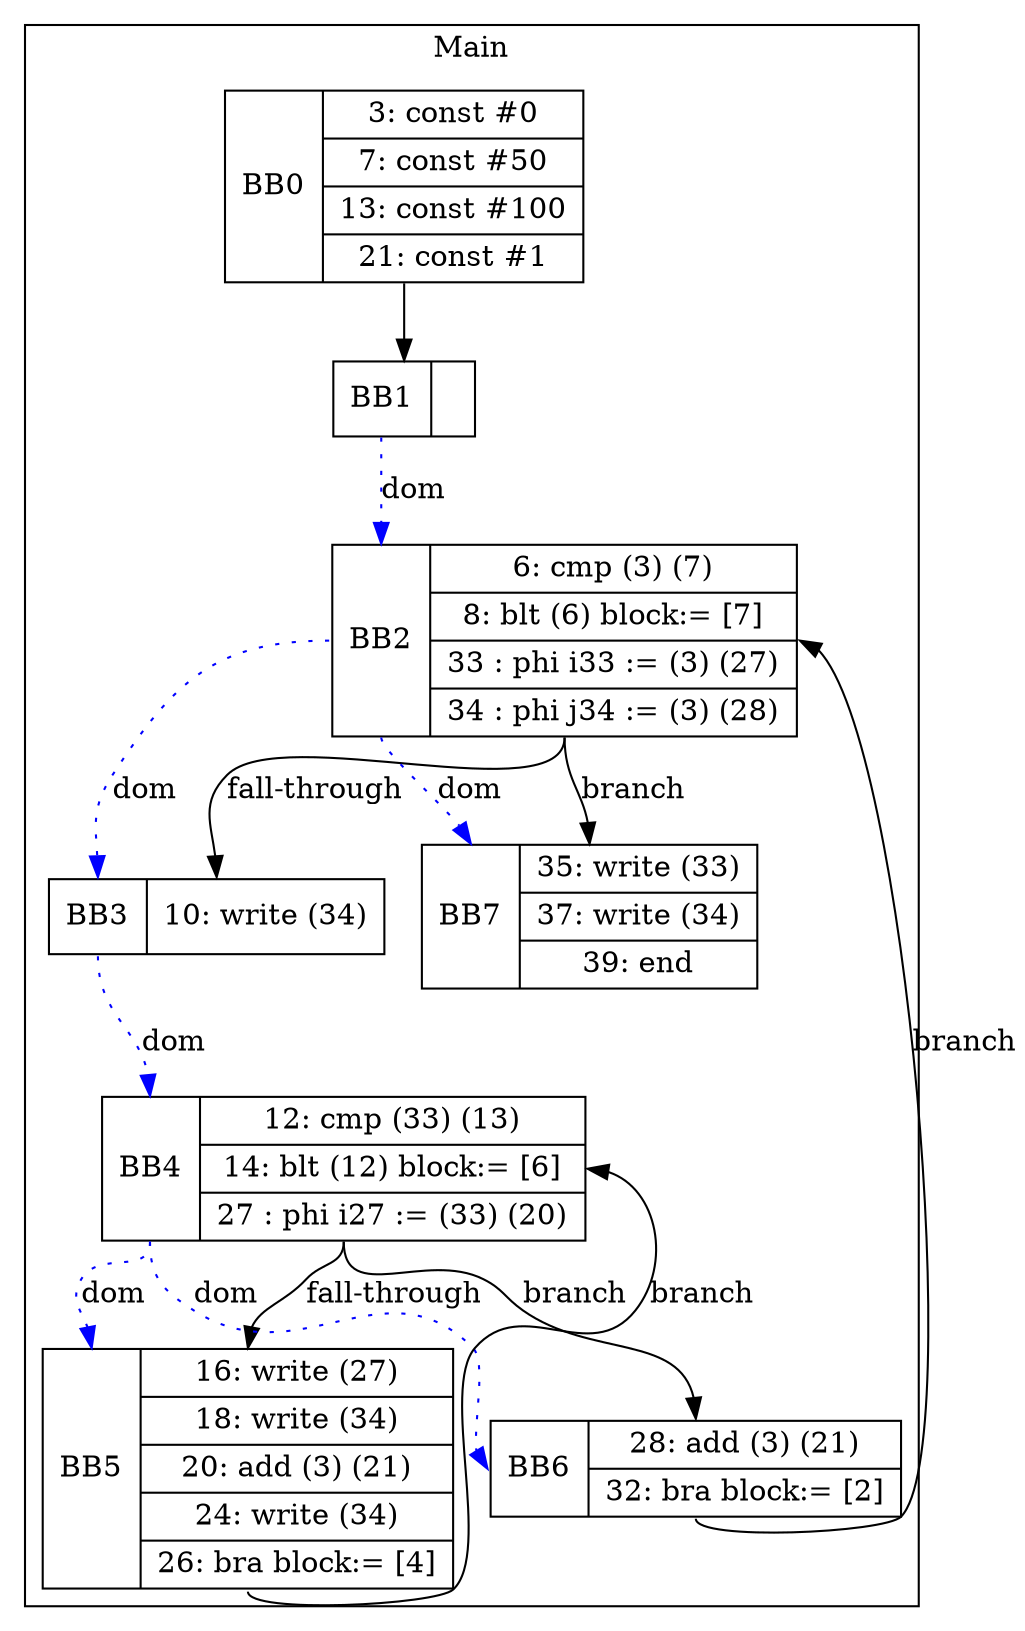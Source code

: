 digraph G {
node [shape=record];
subgraph cluster_main{
label = "Main";
BB0 [shape=record, label="<b>BB0|{3: const #0|7: const #50|13: const #100|21: const #1}"];
BB1 [shape=record, label="<b>BB1|}"];
BB2 [shape=record, label="<b>BB2|{6: cmp (3) (7)|8: blt (6) block:= [7]|33 : phi i33 := (3) (27)|34 : phi j34 := (3) (28)}"];
BB3 [shape=record, label="<b>BB3|{10: write (34)}"];
BB4 [shape=record, label="<b>BB4|{12: cmp (33) (13)|14: blt (12) block:= [6]|27 : phi i27 := (33) (20)}"];
BB5 [shape=record, label="<b>BB5|{16: write (27)|18: write (34)|20: add (3) (21)|24: write (34)|26: bra block:= [4]}"];
BB6 [shape=record, label="<b>BB6|{28: add (3) (21)|32: bra block:= [2]}"];
BB7 [shape=record, label="<b>BB7|{35: write (33)|37: write (34)|39: end}"];
}
BB0:s -> BB1:n ;
BB1:b -> BB2:b [color=blue, style=dotted, label="dom"];
BB3:b -> BB4:b [color=blue, style=dotted, label="dom"];
BB2:b -> BB7:b [color=blue, style=dotted, label="dom"];
BB4:b -> BB6:b [color=blue, style=dotted, label="dom"];
BB2:b -> BB3:b [color=blue, style=dotted, label="dom"];
BB4:b -> BB5:b [color=blue, style=dotted, label="dom"];
BB4:s -> BB6:n [label="branch"];
BB2:s -> BB7:n [label="branch"];
BB6:s -> BB2:e [label="branch"];
BB5:s -> BB4:e [label="branch"];
BB2:s -> BB3:n [label="fall-through"];
BB4:s -> BB5:n [label="fall-through"];
}
